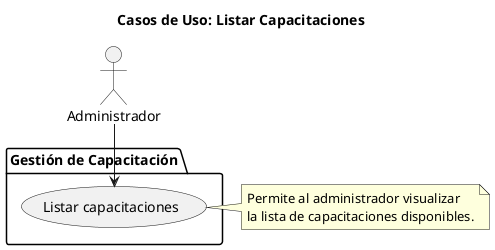 @startuml
title Casos de Uso: Listar Capacitaciones

actor Administrador

folder "Gestión de Capacitación" as Capacitación {
    Administrador --> (Listar capacitaciones)
}

note right of (Listar capacitaciones)
    Permite al administrador visualizar
    la lista de capacitaciones disponibles.
end note
@enduml

